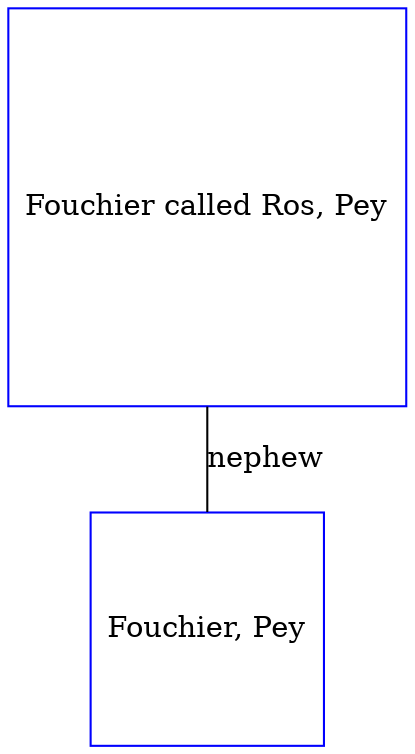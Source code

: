digraph D {
    edge [dir=none];    node [shape=box];    "025495"   [label="Fouchier, Pey", shape=box, regular=1, color="blue"] ;
"025496"   [label="Fouchier called Ros, Pey", shape=box, regular=1, color="blue"] ;
025496->025495 [label="nephew", arrowsize=0.0]; 
}